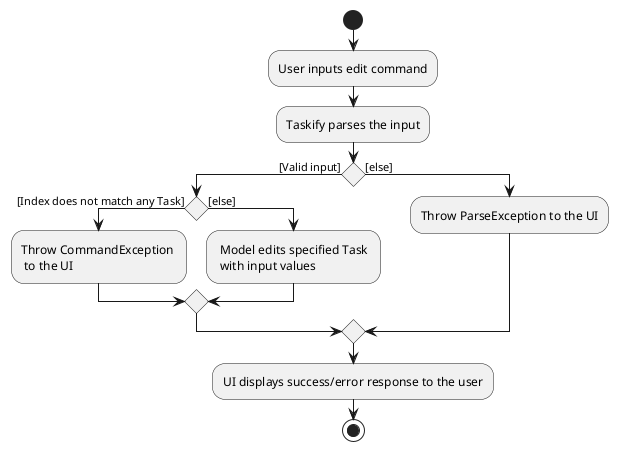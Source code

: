 @startuml
start
:User inputs edit command;
:Taskify parses the input;

'Since the beta syntax does not support placing the condition outside the
'diamond we place it as the true branch instead.
if() then ([Valid input])
    if () then ([Index does not match any Task])
        :Throw CommandException \n to the UI;
    else ([else])
        : Model edits specified Task \n with input values;
    endif
else ([else])
    :Throw ParseException to the UI;
endif

:UI displays success/error response to the user;
stop
@enduml
